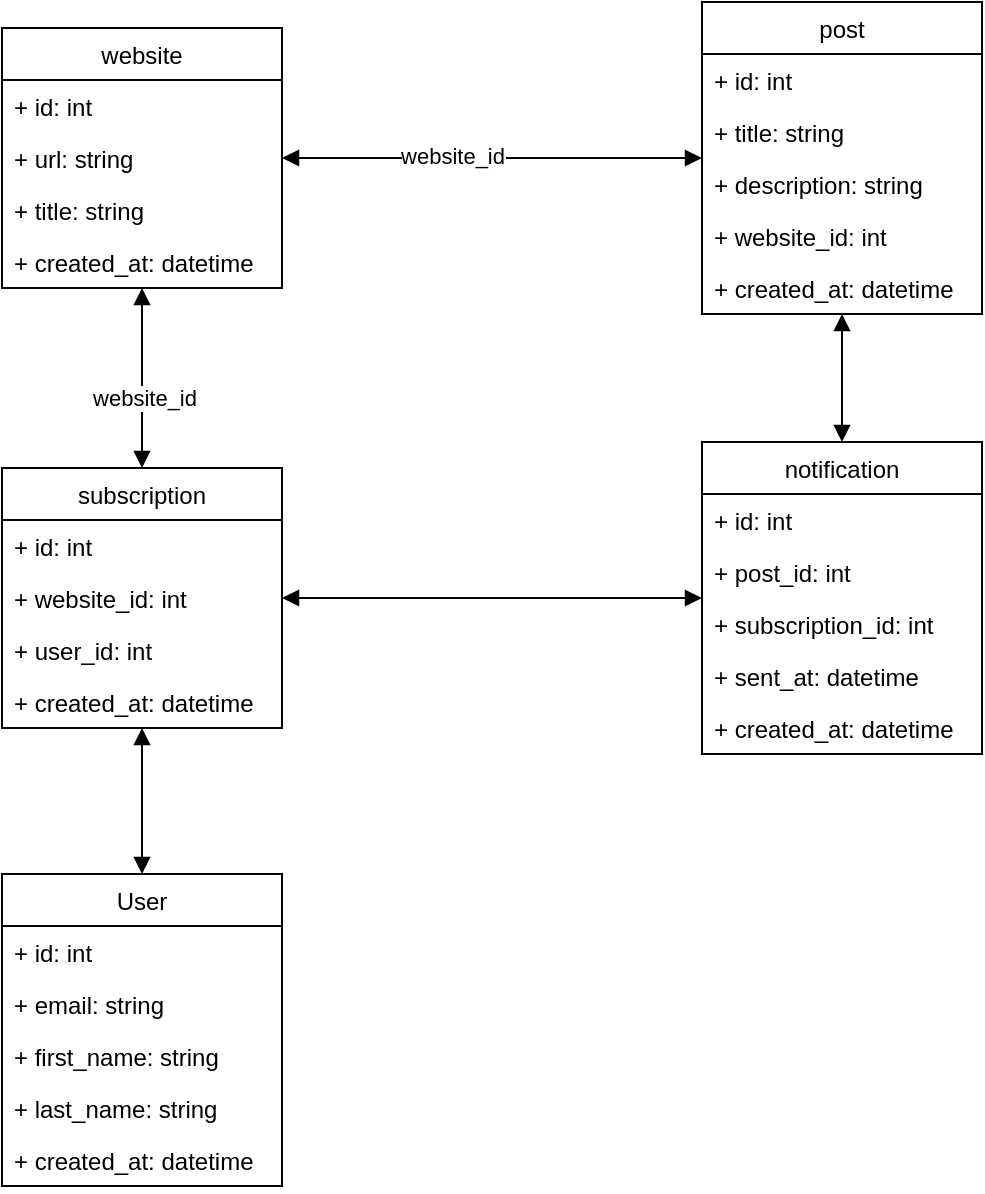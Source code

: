<mxfile version="20.2.3" type="device"><diagram id="9Jolle7zsJ_77y89-e4t" name="Page-1"><mxGraphModel dx="2062" dy="1217" grid="1" gridSize="10" guides="1" tooltips="1" connect="1" arrows="1" fold="1" page="1" pageScale="1" pageWidth="827" pageHeight="1169" math="0" shadow="0"><root><mxCell id="0"/><mxCell id="1" parent="0"/><mxCell id="-_HY_XK2ZcNqljR3L-3T-1" value="website" style="swimlane;fontStyle=0;childLayout=stackLayout;horizontal=1;startSize=26;fillColor=none;horizontalStack=0;resizeParent=1;resizeParentMax=0;resizeLast=0;collapsible=1;marginBottom=0;" vertex="1" parent="1"><mxGeometry x="100" y="437" width="140" height="130" as="geometry"/></mxCell><mxCell id="-_HY_XK2ZcNqljR3L-3T-2" value="+ id: int" style="text;strokeColor=none;fillColor=none;align=left;verticalAlign=top;spacingLeft=4;spacingRight=4;overflow=hidden;rotatable=0;points=[[0,0.5],[1,0.5]];portConstraint=eastwest;" vertex="1" parent="-_HY_XK2ZcNqljR3L-3T-1"><mxGeometry y="26" width="140" height="26" as="geometry"/></mxCell><mxCell id="-_HY_XK2ZcNqljR3L-3T-3" value="+ url: string" style="text;strokeColor=none;fillColor=none;align=left;verticalAlign=top;spacingLeft=4;spacingRight=4;overflow=hidden;rotatable=0;points=[[0,0.5],[1,0.5]];portConstraint=eastwest;" vertex="1" parent="-_HY_XK2ZcNqljR3L-3T-1"><mxGeometry y="52" width="140" height="26" as="geometry"/></mxCell><mxCell id="-_HY_XK2ZcNqljR3L-3T-4" value="+ title: string" style="text;strokeColor=none;fillColor=none;align=left;verticalAlign=top;spacingLeft=4;spacingRight=4;overflow=hidden;rotatable=0;points=[[0,0.5],[1,0.5]];portConstraint=eastwest;" vertex="1" parent="-_HY_XK2ZcNqljR3L-3T-1"><mxGeometry y="78" width="140" height="26" as="geometry"/></mxCell><mxCell id="-_HY_XK2ZcNqljR3L-3T-41" value="+ created_at: datetime" style="text;strokeColor=none;fillColor=none;align=left;verticalAlign=top;spacingLeft=4;spacingRight=4;overflow=hidden;rotatable=0;points=[[0,0.5],[1,0.5]];portConstraint=eastwest;" vertex="1" parent="-_HY_XK2ZcNqljR3L-3T-1"><mxGeometry y="104" width="140" height="26" as="geometry"/></mxCell><mxCell id="-_HY_XK2ZcNqljR3L-3T-5" value="post" style="swimlane;fontStyle=0;childLayout=stackLayout;horizontal=1;startSize=26;fillColor=none;horizontalStack=0;resizeParent=1;resizeParentMax=0;resizeLast=0;collapsible=1;marginBottom=0;" vertex="1" parent="1"><mxGeometry x="450" y="424" width="140" height="156" as="geometry"/></mxCell><mxCell id="-_HY_XK2ZcNqljR3L-3T-6" value="+ id: int" style="text;strokeColor=none;fillColor=none;align=left;verticalAlign=top;spacingLeft=4;spacingRight=4;overflow=hidden;rotatable=0;points=[[0,0.5],[1,0.5]];portConstraint=eastwest;" vertex="1" parent="-_HY_XK2ZcNqljR3L-3T-5"><mxGeometry y="26" width="140" height="26" as="geometry"/></mxCell><mxCell id="-_HY_XK2ZcNqljR3L-3T-7" value="+ title: string" style="text;strokeColor=none;fillColor=none;align=left;verticalAlign=top;spacingLeft=4;spacingRight=4;overflow=hidden;rotatable=0;points=[[0,0.5],[1,0.5]];portConstraint=eastwest;" vertex="1" parent="-_HY_XK2ZcNqljR3L-3T-5"><mxGeometry y="52" width="140" height="26" as="geometry"/></mxCell><mxCell id="-_HY_XK2ZcNqljR3L-3T-8" value="+ description: string" style="text;strokeColor=none;fillColor=none;align=left;verticalAlign=top;spacingLeft=4;spacingRight=4;overflow=hidden;rotatable=0;points=[[0,0.5],[1,0.5]];portConstraint=eastwest;" vertex="1" parent="-_HY_XK2ZcNqljR3L-3T-5"><mxGeometry y="78" width="140" height="26" as="geometry"/></mxCell><mxCell id="-_HY_XK2ZcNqljR3L-3T-13" value="+ website_id: int" style="text;strokeColor=none;fillColor=none;align=left;verticalAlign=top;spacingLeft=4;spacingRight=4;overflow=hidden;rotatable=0;points=[[0,0.5],[1,0.5]];portConstraint=eastwest;" vertex="1" parent="-_HY_XK2ZcNqljR3L-3T-5"><mxGeometry y="104" width="140" height="26" as="geometry"/></mxCell><mxCell id="-_HY_XK2ZcNqljR3L-3T-40" value="+ created_at: datetime" style="text;strokeColor=none;fillColor=none;align=left;verticalAlign=top;spacingLeft=4;spacingRight=4;overflow=hidden;rotatable=0;points=[[0,0.5],[1,0.5]];portConstraint=eastwest;" vertex="1" parent="-_HY_XK2ZcNqljR3L-3T-5"><mxGeometry y="130" width="140" height="26" as="geometry"/></mxCell><mxCell id="-_HY_XK2ZcNqljR3L-3T-15" value="subscription" style="swimlane;fontStyle=0;childLayout=stackLayout;horizontal=1;startSize=26;fillColor=none;horizontalStack=0;resizeParent=1;resizeParentMax=0;resizeLast=0;collapsible=1;marginBottom=0;" vertex="1" parent="1"><mxGeometry x="100" y="657" width="140" height="130" as="geometry"/></mxCell><mxCell id="-_HY_XK2ZcNqljR3L-3T-16" value="+ id: int" style="text;strokeColor=none;fillColor=none;align=left;verticalAlign=top;spacingLeft=4;spacingRight=4;overflow=hidden;rotatable=0;points=[[0,0.5],[1,0.5]];portConstraint=eastwest;" vertex="1" parent="-_HY_XK2ZcNqljR3L-3T-15"><mxGeometry y="26" width="140" height="26" as="geometry"/></mxCell><mxCell id="-_HY_XK2ZcNqljR3L-3T-17" value="+ website_id: int" style="text;strokeColor=none;fillColor=none;align=left;verticalAlign=top;spacingLeft=4;spacingRight=4;overflow=hidden;rotatable=0;points=[[0,0.5],[1,0.5]];portConstraint=eastwest;" vertex="1" parent="-_HY_XK2ZcNqljR3L-3T-15"><mxGeometry y="52" width="140" height="26" as="geometry"/></mxCell><mxCell id="-_HY_XK2ZcNqljR3L-3T-18" value="+ user_id: int" style="text;strokeColor=none;fillColor=none;align=left;verticalAlign=top;spacingLeft=4;spacingRight=4;overflow=hidden;rotatable=0;points=[[0,0.5],[1,0.5]];portConstraint=eastwest;" vertex="1" parent="-_HY_XK2ZcNqljR3L-3T-15"><mxGeometry y="78" width="140" height="26" as="geometry"/></mxCell><mxCell id="-_HY_XK2ZcNqljR3L-3T-42" value="+ created_at: datetime" style="text;strokeColor=none;fillColor=none;align=left;verticalAlign=top;spacingLeft=4;spacingRight=4;overflow=hidden;rotatable=0;points=[[0,0.5],[1,0.5]];portConstraint=eastwest;" vertex="1" parent="-_HY_XK2ZcNqljR3L-3T-15"><mxGeometry y="104" width="140" height="26" as="geometry"/></mxCell><mxCell id="-_HY_XK2ZcNqljR3L-3T-22" value="" style="endArrow=block;startArrow=block;endFill=1;startFill=1;html=1;rounded=0;" edge="1" parent="1" source="-_HY_XK2ZcNqljR3L-3T-1" target="-_HY_XK2ZcNqljR3L-3T-5"><mxGeometry width="160" relative="1" as="geometry"><mxPoint x="410" y="700" as="sourcePoint"/><mxPoint x="570" y="700" as="targetPoint"/></mxGeometry></mxCell><mxCell id="-_HY_XK2ZcNqljR3L-3T-23" value="website_id" style="edgeLabel;html=1;align=center;verticalAlign=middle;resizable=0;points=[];" vertex="1" connectable="0" parent="-_HY_XK2ZcNqljR3L-3T-22"><mxGeometry x="-0.191" y="1" relative="1" as="geometry"><mxPoint as="offset"/></mxGeometry></mxCell><mxCell id="-_HY_XK2ZcNqljR3L-3T-24" value="" style="endArrow=block;startArrow=block;endFill=1;startFill=1;html=1;rounded=0;" edge="1" parent="1" source="-_HY_XK2ZcNqljR3L-3T-1" target="-_HY_XK2ZcNqljR3L-3T-15"><mxGeometry width="160" relative="1" as="geometry"><mxPoint x="230" y="830" as="sourcePoint"/><mxPoint x="390" y="830" as="targetPoint"/></mxGeometry></mxCell><mxCell id="-_HY_XK2ZcNqljR3L-3T-25" value="website_id" style="edgeLabel;html=1;align=center;verticalAlign=middle;resizable=0;points=[];" vertex="1" connectable="0" parent="-_HY_XK2ZcNqljR3L-3T-24"><mxGeometry x="0.226" y="1" relative="1" as="geometry"><mxPoint as="offset"/></mxGeometry></mxCell><mxCell id="-_HY_XK2ZcNqljR3L-3T-26" value="User" style="swimlane;fontStyle=0;childLayout=stackLayout;horizontal=1;startSize=26;fillColor=none;horizontalStack=0;resizeParent=1;resizeParentMax=0;resizeLast=0;collapsible=1;marginBottom=0;" vertex="1" parent="1"><mxGeometry x="100" y="860" width="140" height="156" as="geometry"/></mxCell><mxCell id="-_HY_XK2ZcNqljR3L-3T-27" value="+ id: int" style="text;strokeColor=none;fillColor=none;align=left;verticalAlign=top;spacingLeft=4;spacingRight=4;overflow=hidden;rotatable=0;points=[[0,0.5],[1,0.5]];portConstraint=eastwest;" vertex="1" parent="-_HY_XK2ZcNqljR3L-3T-26"><mxGeometry y="26" width="140" height="26" as="geometry"/></mxCell><mxCell id="-_HY_XK2ZcNqljR3L-3T-28" value="+ email: string" style="text;strokeColor=none;fillColor=none;align=left;verticalAlign=top;spacingLeft=4;spacingRight=4;overflow=hidden;rotatable=0;points=[[0,0.5],[1,0.5]];portConstraint=eastwest;" vertex="1" parent="-_HY_XK2ZcNqljR3L-3T-26"><mxGeometry y="52" width="140" height="26" as="geometry"/></mxCell><mxCell id="-_HY_XK2ZcNqljR3L-3T-29" value="+ first_name: string" style="text;strokeColor=none;fillColor=none;align=left;verticalAlign=top;spacingLeft=4;spacingRight=4;overflow=hidden;rotatable=0;points=[[0,0.5],[1,0.5]];portConstraint=eastwest;" vertex="1" parent="-_HY_XK2ZcNqljR3L-3T-26"><mxGeometry y="78" width="140" height="26" as="geometry"/></mxCell><mxCell id="-_HY_XK2ZcNqljR3L-3T-31" value="+ last_name: string" style="text;strokeColor=none;fillColor=none;align=left;verticalAlign=top;spacingLeft=4;spacingRight=4;overflow=hidden;rotatable=0;points=[[0,0.5],[1,0.5]];portConstraint=eastwest;" vertex="1" parent="-_HY_XK2ZcNqljR3L-3T-26"><mxGeometry y="104" width="140" height="26" as="geometry"/></mxCell><mxCell id="-_HY_XK2ZcNqljR3L-3T-43" value="+ created_at: datetime" style="text;strokeColor=none;fillColor=none;align=left;verticalAlign=top;spacingLeft=4;spacingRight=4;overflow=hidden;rotatable=0;points=[[0,0.5],[1,0.5]];portConstraint=eastwest;" vertex="1" parent="-_HY_XK2ZcNqljR3L-3T-26"><mxGeometry y="130" width="140" height="26" as="geometry"/></mxCell><mxCell id="-_HY_XK2ZcNqljR3L-3T-30" value="" style="endArrow=block;startArrow=block;endFill=1;startFill=1;html=1;rounded=0;" edge="1" parent="1" source="-_HY_XK2ZcNqljR3L-3T-15" target="-_HY_XK2ZcNqljR3L-3T-26"><mxGeometry width="160" relative="1" as="geometry"><mxPoint x="210" y="880" as="sourcePoint"/><mxPoint x="370" y="880" as="targetPoint"/></mxGeometry></mxCell><mxCell id="-_HY_XK2ZcNqljR3L-3T-32" value="notification" style="swimlane;fontStyle=0;childLayout=stackLayout;horizontal=1;startSize=26;fillColor=none;horizontalStack=0;resizeParent=1;resizeParentMax=0;resizeLast=0;collapsible=1;marginBottom=0;" vertex="1" parent="1"><mxGeometry x="450" y="644" width="140" height="156" as="geometry"/></mxCell><mxCell id="-_HY_XK2ZcNqljR3L-3T-38" value="+ id: int" style="text;strokeColor=none;fillColor=none;align=left;verticalAlign=top;spacingLeft=4;spacingRight=4;overflow=hidden;rotatable=0;points=[[0,0.5],[1,0.5]];portConstraint=eastwest;" vertex="1" parent="-_HY_XK2ZcNqljR3L-3T-32"><mxGeometry y="26" width="140" height="26" as="geometry"/></mxCell><mxCell id="-_HY_XK2ZcNqljR3L-3T-33" value="+ post_id: int" style="text;strokeColor=none;fillColor=none;align=left;verticalAlign=top;spacingLeft=4;spacingRight=4;overflow=hidden;rotatable=0;points=[[0,0.5],[1,0.5]];portConstraint=eastwest;" vertex="1" parent="-_HY_XK2ZcNqljR3L-3T-32"><mxGeometry y="52" width="140" height="26" as="geometry"/></mxCell><mxCell id="-_HY_XK2ZcNqljR3L-3T-34" value="+ subscription_id: int" style="text;strokeColor=none;fillColor=none;align=left;verticalAlign=top;spacingLeft=4;spacingRight=4;overflow=hidden;rotatable=0;points=[[0,0.5],[1,0.5]];portConstraint=eastwest;" vertex="1" parent="-_HY_XK2ZcNqljR3L-3T-32"><mxGeometry y="78" width="140" height="26" as="geometry"/></mxCell><mxCell id="-_HY_XK2ZcNqljR3L-3T-44" value="+ sent_at: datetime" style="text;strokeColor=none;fillColor=none;align=left;verticalAlign=top;spacingLeft=4;spacingRight=4;overflow=hidden;rotatable=0;points=[[0,0.5],[1,0.5]];portConstraint=eastwest;" vertex="1" parent="-_HY_XK2ZcNqljR3L-3T-32"><mxGeometry y="104" width="140" height="26" as="geometry"/></mxCell><mxCell id="-_HY_XK2ZcNqljR3L-3T-39" value="+ created_at: datetime" style="text;strokeColor=none;fillColor=none;align=left;verticalAlign=top;spacingLeft=4;spacingRight=4;overflow=hidden;rotatable=0;points=[[0,0.5],[1,0.5]];portConstraint=eastwest;" vertex="1" parent="-_HY_XK2ZcNqljR3L-3T-32"><mxGeometry y="130" width="140" height="26" as="geometry"/></mxCell><mxCell id="-_HY_XK2ZcNqljR3L-3T-36" value="" style="endArrow=block;startArrow=block;endFill=1;startFill=1;html=1;rounded=0;" edge="1" parent="1" source="-_HY_XK2ZcNqljR3L-3T-15" target="-_HY_XK2ZcNqljR3L-3T-32"><mxGeometry width="160" relative="1" as="geometry"><mxPoint x="350" y="860" as="sourcePoint"/><mxPoint x="510" y="860" as="targetPoint"/></mxGeometry></mxCell><mxCell id="-_HY_XK2ZcNqljR3L-3T-37" value="" style="endArrow=block;startArrow=block;endFill=1;startFill=1;html=1;rounded=0;" edge="1" parent="1" source="-_HY_XK2ZcNqljR3L-3T-5" target="-_HY_XK2ZcNqljR3L-3T-32"><mxGeometry width="160" relative="1" as="geometry"><mxPoint x="450" y="880" as="sourcePoint"/><mxPoint x="610" y="880" as="targetPoint"/></mxGeometry></mxCell></root></mxGraphModel></diagram></mxfile>